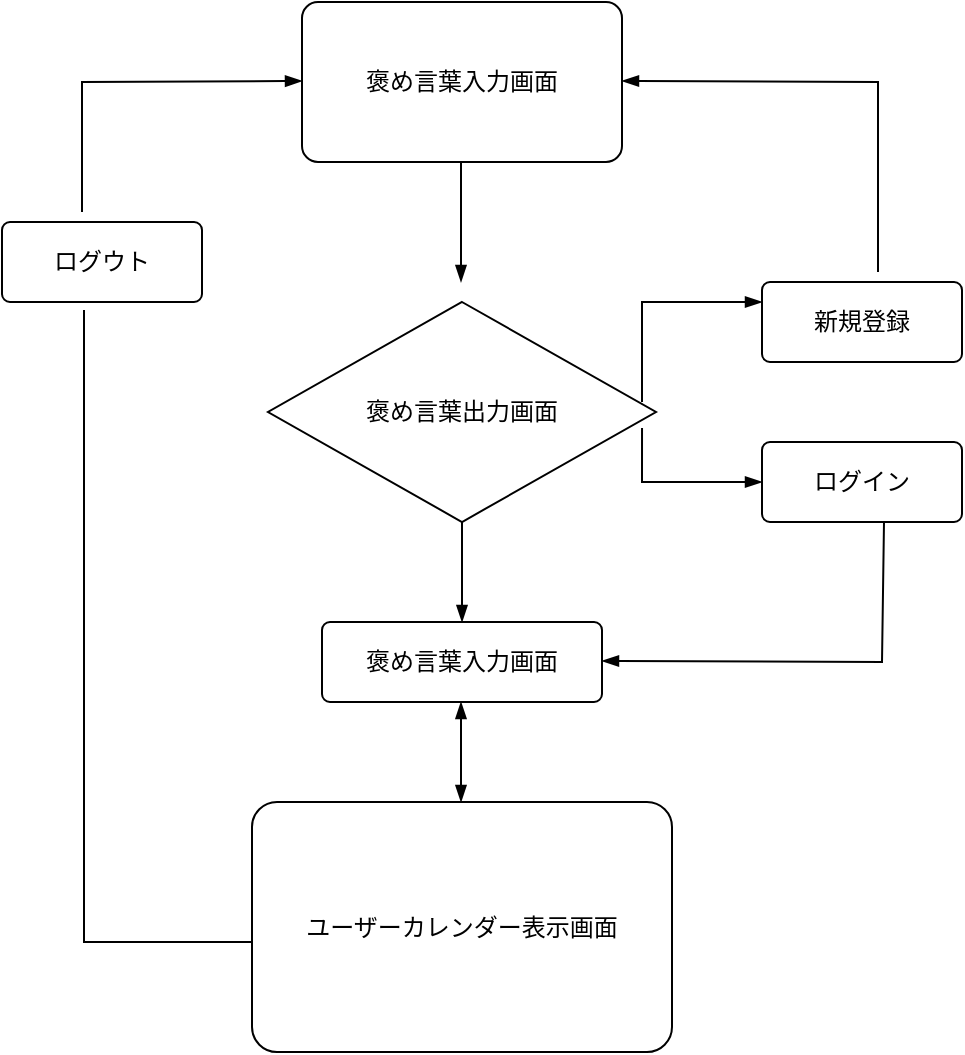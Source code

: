 <mxfile>
    <diagram id="Eu8dEPryCEa4IUV2cehO" name="ページ1">
        <mxGraphModel dx="484" dy="818" grid="1" gridSize="10" guides="1" tooltips="1" connect="1" arrows="1" fold="1" page="1" pageScale="1" pageWidth="827" pageHeight="1169" math="0" shadow="0">
            <root>
                <mxCell id="0"/>
                <mxCell id="1" parent="0"/>
                <mxCell id="-1w9aItpN8Y2TlyznegC-25" value="褒め言葉入力画面" style="rounded=1;arcSize=10;whiteSpace=wrap;html=1;align=center;" vertex="1" parent="1">
                    <mxGeometry x="280" y="100" width="160" height="80" as="geometry"/>
                </mxCell>
                <mxCell id="-1w9aItpN8Y2TlyznegC-26" value="ユーザーカレンダー表示画面" style="rounded=1;arcSize=10;whiteSpace=wrap;html=1;align=center;" vertex="1" parent="1">
                    <mxGeometry x="255" y="500" width="210" height="125" as="geometry"/>
                </mxCell>
                <mxCell id="-1w9aItpN8Y2TlyznegC-27" value="ログイン" style="rounded=1;arcSize=10;whiteSpace=wrap;html=1;align=center;" vertex="1" parent="1">
                    <mxGeometry x="510" y="320" width="100" height="40" as="geometry"/>
                </mxCell>
                <mxCell id="-1w9aItpN8Y2TlyznegC-28" value="新規登録" style="rounded=1;arcSize=10;whiteSpace=wrap;html=1;align=center;" vertex="1" parent="1">
                    <mxGeometry x="510" y="240" width="100" height="40" as="geometry"/>
                </mxCell>
                <mxCell id="-1w9aItpN8Y2TlyznegC-29" style="edgeStyle=none;html=1;entryX=0.5;entryY=0;entryDx=0;entryDy=0;endArrow=blockThin;endFill=1;" edge="1" source="-1w9aItpN8Y2TlyznegC-30" target="-1w9aItpN8Y2TlyznegC-31" parent="1">
                    <mxGeometry relative="1" as="geometry"/>
                </mxCell>
                <mxCell id="-1w9aItpN8Y2TlyznegC-30" value="褒め言葉出力画面" style="shape=rhombus;perimeter=rhombusPerimeter;whiteSpace=wrap;html=1;align=center;" vertex="1" parent="1">
                    <mxGeometry x="263" y="250" width="194" height="110" as="geometry"/>
                </mxCell>
                <mxCell id="-1w9aItpN8Y2TlyznegC-31" value="褒め言葉入力画面" style="rounded=1;arcSize=10;whiteSpace=wrap;html=1;align=center;" vertex="1" parent="1">
                    <mxGeometry x="290" y="410" width="140" height="40" as="geometry"/>
                </mxCell>
                <mxCell id="-1w9aItpN8Y2TlyznegC-32" value="ログウト" style="rounded=1;arcSize=10;whiteSpace=wrap;html=1;align=center;" vertex="1" parent="1">
                    <mxGeometry x="130" y="210" width="100" height="40" as="geometry"/>
                </mxCell>
                <mxCell id="-1w9aItpN8Y2TlyznegC-33" value="" style="endArrow=blockThin;html=1;rounded=0;endFill=1;" edge="1" parent="1">
                    <mxGeometry relative="1" as="geometry">
                        <mxPoint x="359.5" y="180" as="sourcePoint"/>
                        <mxPoint x="359.5" y="240" as="targetPoint"/>
                        <Array as="points">
                            <mxPoint x="359.5" y="220"/>
                        </Array>
                    </mxGeometry>
                </mxCell>
                <mxCell id="-1w9aItpN8Y2TlyznegC-34" value="" style="endArrow=blockThin;html=1;rounded=0;exitX=0.5;exitY=1;exitDx=0;exitDy=0;endFill=1;startArrow=blockThin;startFill=1;" edge="1" parent="1">
                    <mxGeometry relative="1" as="geometry">
                        <mxPoint x="359.5" y="450" as="sourcePoint"/>
                        <mxPoint x="360" y="500" as="targetPoint"/>
                        <Array as="points">
                            <mxPoint x="359.5" y="500"/>
                        </Array>
                    </mxGeometry>
                </mxCell>
                <mxCell id="-1w9aItpN8Y2TlyznegC-35" value="" style="endArrow=blockThin;html=1;rounded=0;entryX=0;entryY=0.25;entryDx=0;entryDy=0;endFill=1;" edge="1" target="-1w9aItpN8Y2TlyznegC-28" parent="1">
                    <mxGeometry relative="1" as="geometry">
                        <mxPoint x="450" y="300" as="sourcePoint"/>
                        <mxPoint x="610" y="304.5" as="targetPoint"/>
                        <Array as="points">
                            <mxPoint x="450" y="250"/>
                        </Array>
                    </mxGeometry>
                </mxCell>
                <mxCell id="-1w9aItpN8Y2TlyznegC-36" value="" style="endArrow=blockThin;html=1;rounded=0;exitX=0.964;exitY=0.573;exitDx=0;exitDy=0;exitPerimeter=0;endFill=1;" edge="1" source="-1w9aItpN8Y2TlyznegC-30" parent="1">
                    <mxGeometry relative="1" as="geometry">
                        <mxPoint x="460" y="310" as="sourcePoint"/>
                        <mxPoint x="510" y="340" as="targetPoint"/>
                        <Array as="points">
                            <mxPoint x="450" y="340"/>
                        </Array>
                    </mxGeometry>
                </mxCell>
                <mxCell id="-1w9aItpN8Y2TlyznegC-37" value="" style="endArrow=none;html=1;rounded=0;startArrow=blockThin;startFill=1;" edge="1" parent="1">
                    <mxGeometry relative="1" as="geometry">
                        <mxPoint x="430" y="429.5" as="sourcePoint"/>
                        <mxPoint x="571" y="360" as="targetPoint"/>
                        <Array as="points">
                            <mxPoint x="570" y="430"/>
                        </Array>
                    </mxGeometry>
                </mxCell>
                <mxCell id="-1w9aItpN8Y2TlyznegC-38" value="" style="endArrow=none;html=1;rounded=0;exitX=0.41;exitY=1.1;exitDx=0;exitDy=0;exitPerimeter=0;" edge="1" source="-1w9aItpN8Y2TlyznegC-32" parent="1">
                    <mxGeometry relative="1" as="geometry">
                        <mxPoint x="95" y="570" as="sourcePoint"/>
                        <mxPoint x="255" y="570" as="targetPoint"/>
                        <Array as="points">
                            <mxPoint x="171" y="570"/>
                        </Array>
                    </mxGeometry>
                </mxCell>
                <mxCell id="-1w9aItpN8Y2TlyznegC-39" value="" style="endArrow=blockThin;html=1;rounded=0;exitX=0.4;exitY=-0.125;exitDx=0;exitDy=0;exitPerimeter=0;endFill=1;" edge="1" source="-1w9aItpN8Y2TlyznegC-32" parent="1">
                    <mxGeometry relative="1" as="geometry">
                        <mxPoint x="120" y="139.5" as="sourcePoint"/>
                        <mxPoint x="280" y="139.5" as="targetPoint"/>
                        <Array as="points">
                            <mxPoint x="170" y="140"/>
                        </Array>
                    </mxGeometry>
                </mxCell>
                <mxCell id="-1w9aItpN8Y2TlyznegC-40" value="" style="endArrow=none;html=1;rounded=0;entryX=0.58;entryY=-0.125;entryDx=0;entryDy=0;entryPerimeter=0;startArrow=blockThin;startFill=1;" edge="1" target="-1w9aItpN8Y2TlyznegC-28" parent="1">
                    <mxGeometry relative="1" as="geometry">
                        <mxPoint x="440" y="139.5" as="sourcePoint"/>
                        <mxPoint x="600" y="139.5" as="targetPoint"/>
                        <Array as="points">
                            <mxPoint x="568" y="140"/>
                        </Array>
                    </mxGeometry>
                </mxCell>
            </root>
        </mxGraphModel>
    </diagram>
    <diagram id="DmiA_hqN5nRsi_58MYBw" name="ページ2">
        <mxGraphModel dx="484" dy="818" grid="1" gridSize="10" guides="1" tooltips="1" connect="1" arrows="1" fold="1" page="1" pageScale="1" pageWidth="827" pageHeight="1169" math="0" shadow="0">
            <root>
                <mxCell id="FIA5nSfNMSynaos3x4Zw-0"/>
                <mxCell id="FIA5nSfNMSynaos3x4Zw-1" parent="FIA5nSfNMSynaos3x4Zw-0"/>
                <mxCell id="FIA5nSfNMSynaos3x4Zw-2" value="褒め言葉入力画面" style="rounded=1;arcSize=10;whiteSpace=wrap;html=1;align=center;" parent="FIA5nSfNMSynaos3x4Zw-1" vertex="1">
                    <mxGeometry x="270" y="90" width="160" height="80" as="geometry"/>
                </mxCell>
                <mxCell id="FIA5nSfNMSynaos3x4Zw-4" value="ユーザーカレンダー表示画面" style="rounded=1;arcSize=10;whiteSpace=wrap;html=1;align=center;" parent="FIA5nSfNMSynaos3x4Zw-1" vertex="1">
                    <mxGeometry x="245" y="490" width="210" height="125" as="geometry"/>
                </mxCell>
                <mxCell id="FIA5nSfNMSynaos3x4Zw-6" value="ログイン" style="rounded=1;arcSize=10;whiteSpace=wrap;html=1;align=center;" parent="FIA5nSfNMSynaos3x4Zw-1" vertex="1">
                    <mxGeometry x="500" y="310" width="100" height="40" as="geometry"/>
                </mxCell>
                <mxCell id="FIA5nSfNMSynaos3x4Zw-7" value="新規登録" style="rounded=1;arcSize=10;whiteSpace=wrap;html=1;align=center;" parent="FIA5nSfNMSynaos3x4Zw-1" vertex="1">
                    <mxGeometry x="500" y="230" width="100" height="40" as="geometry"/>
                </mxCell>
                <mxCell id="FIA5nSfNMSynaos3x4Zw-23" style="edgeStyle=none;html=1;entryX=0.5;entryY=0;entryDx=0;entryDy=0;endArrow=blockThin;endFill=1;" parent="FIA5nSfNMSynaos3x4Zw-1" source="FIA5nSfNMSynaos3x4Zw-8" target="FIA5nSfNMSynaos3x4Zw-9" edge="1">
                    <mxGeometry relative="1" as="geometry"/>
                </mxCell>
                <mxCell id="FIA5nSfNMSynaos3x4Zw-8" value="褒め言葉出力画面" style="shape=rhombus;perimeter=rhombusPerimeter;whiteSpace=wrap;html=1;align=center;" parent="FIA5nSfNMSynaos3x4Zw-1" vertex="1">
                    <mxGeometry x="253" y="240" width="194" height="110" as="geometry"/>
                </mxCell>
                <mxCell id="FIA5nSfNMSynaos3x4Zw-9" value="褒め言葉入力画面" style="rounded=1;arcSize=10;whiteSpace=wrap;html=1;align=center;" parent="FIA5nSfNMSynaos3x4Zw-1" vertex="1">
                    <mxGeometry x="280" y="400" width="140" height="40" as="geometry"/>
                </mxCell>
                <mxCell id="FIA5nSfNMSynaos3x4Zw-10" value="ログウト" style="rounded=1;arcSize=10;whiteSpace=wrap;html=1;align=center;" parent="FIA5nSfNMSynaos3x4Zw-1" vertex="1">
                    <mxGeometry x="120" y="200" width="100" height="40" as="geometry"/>
                </mxCell>
                <mxCell id="FIA5nSfNMSynaos3x4Zw-12" value="" style="endArrow=blockThin;html=1;rounded=0;endFill=1;" parent="FIA5nSfNMSynaos3x4Zw-1" edge="1">
                    <mxGeometry relative="1" as="geometry">
                        <mxPoint x="349.5" y="170" as="sourcePoint"/>
                        <mxPoint x="349.5" y="230" as="targetPoint"/>
                        <Array as="points">
                            <mxPoint x="349.5" y="210"/>
                        </Array>
                    </mxGeometry>
                </mxCell>
                <mxCell id="FIA5nSfNMSynaos3x4Zw-14" value="" style="endArrow=blockThin;html=1;rounded=0;exitX=0.5;exitY=1;exitDx=0;exitDy=0;endFill=1;startArrow=blockThin;startFill=1;" parent="FIA5nSfNMSynaos3x4Zw-1" edge="1">
                    <mxGeometry relative="1" as="geometry">
                        <mxPoint x="349.5" y="440" as="sourcePoint"/>
                        <mxPoint x="350" y="490" as="targetPoint"/>
                        <Array as="points">
                            <mxPoint x="349.5" y="490"/>
                        </Array>
                    </mxGeometry>
                </mxCell>
                <mxCell id="FIA5nSfNMSynaos3x4Zw-17" value="" style="endArrow=blockThin;html=1;rounded=0;entryX=0;entryY=0.25;entryDx=0;entryDy=0;endFill=1;" parent="FIA5nSfNMSynaos3x4Zw-1" target="FIA5nSfNMSynaos3x4Zw-7" edge="1">
                    <mxGeometry relative="1" as="geometry">
                        <mxPoint x="440" y="290" as="sourcePoint"/>
                        <mxPoint x="600" y="294.5" as="targetPoint"/>
                        <Array as="points">
                            <mxPoint x="440" y="240"/>
                        </Array>
                    </mxGeometry>
                </mxCell>
                <mxCell id="FIA5nSfNMSynaos3x4Zw-18" value="" style="endArrow=blockThin;html=1;rounded=0;exitX=0.964;exitY=0.573;exitDx=0;exitDy=0;exitPerimeter=0;endFill=1;" parent="FIA5nSfNMSynaos3x4Zw-1" source="FIA5nSfNMSynaos3x4Zw-8" edge="1">
                    <mxGeometry relative="1" as="geometry">
                        <mxPoint x="450" y="300" as="sourcePoint"/>
                        <mxPoint x="500" y="330" as="targetPoint"/>
                        <Array as="points">
                            <mxPoint x="440" y="330"/>
                        </Array>
                    </mxGeometry>
                </mxCell>
                <mxCell id="FIA5nSfNMSynaos3x4Zw-19" value="" style="endArrow=none;html=1;rounded=0;startArrow=blockThin;startFill=1;" parent="FIA5nSfNMSynaos3x4Zw-1" edge="1">
                    <mxGeometry relative="1" as="geometry">
                        <mxPoint x="420" y="419.5" as="sourcePoint"/>
                        <mxPoint x="561" y="350" as="targetPoint"/>
                        <Array as="points">
                            <mxPoint x="560" y="420"/>
                        </Array>
                    </mxGeometry>
                </mxCell>
                <mxCell id="FIA5nSfNMSynaos3x4Zw-20" value="" style="endArrow=none;html=1;rounded=0;exitX=0.41;exitY=1.1;exitDx=0;exitDy=0;exitPerimeter=0;" parent="FIA5nSfNMSynaos3x4Zw-1" source="FIA5nSfNMSynaos3x4Zw-10" edge="1">
                    <mxGeometry relative="1" as="geometry">
                        <mxPoint x="85" y="560" as="sourcePoint"/>
                        <mxPoint x="245" y="560" as="targetPoint"/>
                        <Array as="points">
                            <mxPoint x="161" y="560"/>
                        </Array>
                    </mxGeometry>
                </mxCell>
                <mxCell id="FIA5nSfNMSynaos3x4Zw-21" value="" style="endArrow=blockThin;html=1;rounded=0;exitX=0.4;exitY=-0.125;exitDx=0;exitDy=0;exitPerimeter=0;endFill=1;" parent="FIA5nSfNMSynaos3x4Zw-1" source="FIA5nSfNMSynaos3x4Zw-10" edge="1">
                    <mxGeometry relative="1" as="geometry">
                        <mxPoint x="110" y="129.5" as="sourcePoint"/>
                        <mxPoint x="270" y="129.5" as="targetPoint"/>
                        <Array as="points">
                            <mxPoint x="160" y="130"/>
                        </Array>
                    </mxGeometry>
                </mxCell>
                <mxCell id="FIA5nSfNMSynaos3x4Zw-25" value="" style="endArrow=none;html=1;rounded=0;entryX=0.58;entryY=-0.125;entryDx=0;entryDy=0;entryPerimeter=0;startArrow=blockThin;startFill=1;" parent="FIA5nSfNMSynaos3x4Zw-1" target="FIA5nSfNMSynaos3x4Zw-7" edge="1">
                    <mxGeometry relative="1" as="geometry">
                        <mxPoint x="430" y="129.5" as="sourcePoint"/>
                        <mxPoint x="590" y="129.5" as="targetPoint"/>
                        <Array as="points">
                            <mxPoint x="558" y="130"/>
                        </Array>
                    </mxGeometry>
                </mxCell>
            </root>
        </mxGraphModel>
    </diagram>
</mxfile>